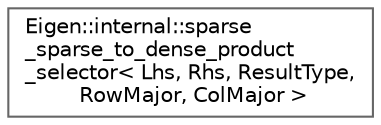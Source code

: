 digraph "类继承关系图"
{
 // LATEX_PDF_SIZE
  bgcolor="transparent";
  edge [fontname=Helvetica,fontsize=10,labelfontname=Helvetica,labelfontsize=10];
  node [fontname=Helvetica,fontsize=10,shape=box,height=0.2,width=0.4];
  rankdir="LR";
  Node0 [id="Node000000",label="Eigen::internal::sparse\l_sparse_to_dense_product\l_selector\< Lhs, Rhs, ResultType,\l RowMajor, ColMajor \>",height=0.2,width=0.4,color="grey40", fillcolor="white", style="filled",URL="$struct_eigen_1_1internal_1_1sparse__sparse__to__dense__product__selector_3_01_lhs_00_01_rhs_00_08b233438bc6784cbf4bc720db2f0656b.html",tooltip=" "];
}
